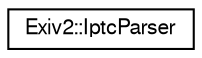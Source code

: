 digraph "Graphical Class Hierarchy"
{
  edge [fontname="FreeSans",fontsize="10",labelfontname="FreeSans",labelfontsize="10"];
  node [fontname="FreeSans",fontsize="10",shape=record];
  rankdir="LR";
  Node1 [label="Exiv2::IptcParser",height=0.2,width=0.4,color="black", fillcolor="white", style="filled",URL="$classExiv2_1_1IptcParser.html",tooltip="Stateless parser class for IPTC data. Images use this class to decode and encode binary IPTC data..."];
}
